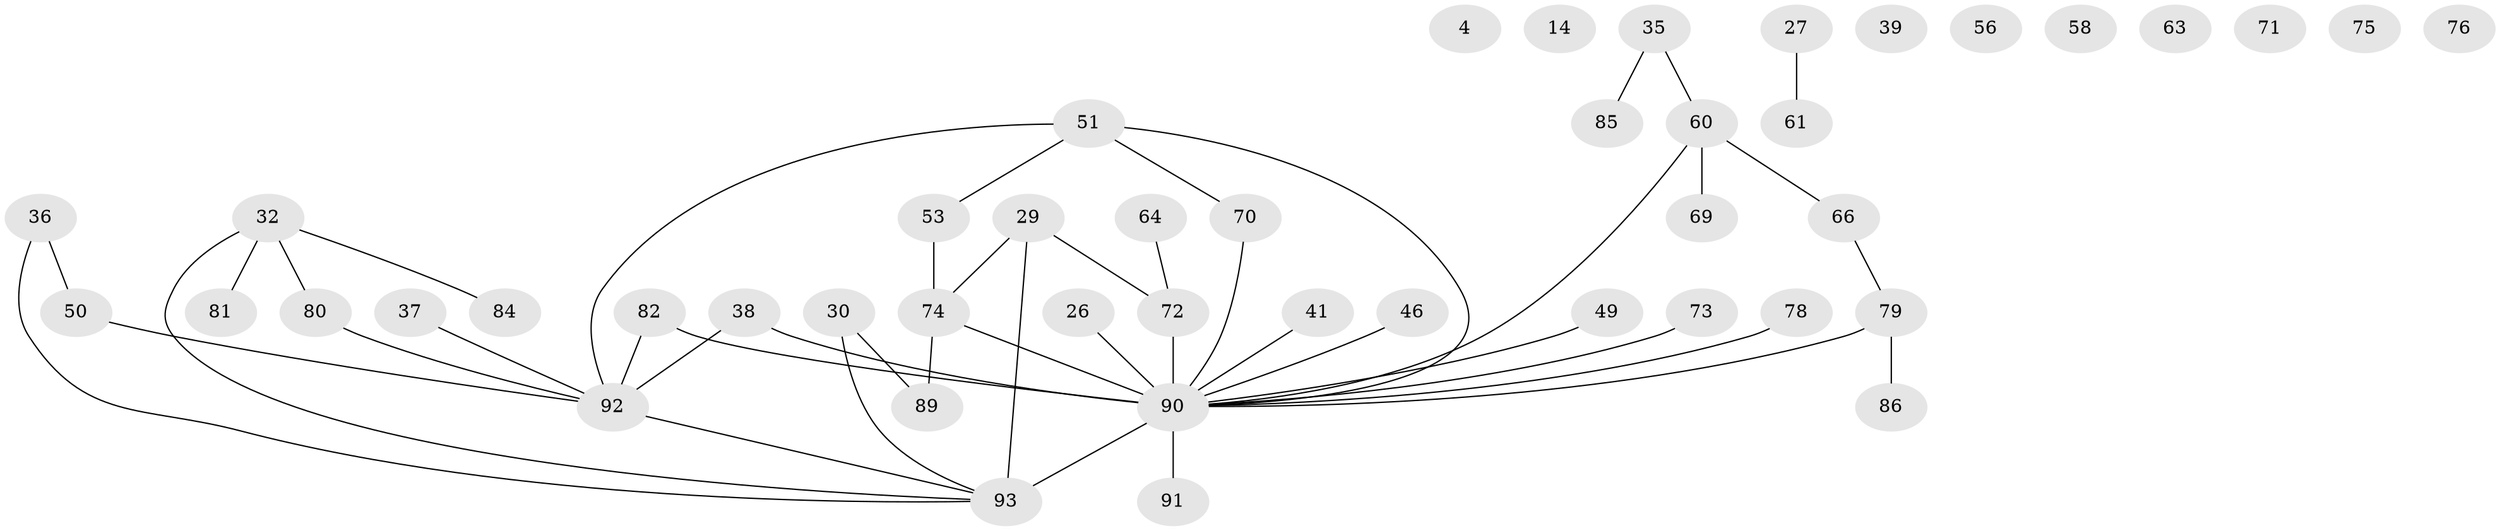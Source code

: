 // original degree distribution, {3: 0.23655913978494625, 2: 0.23655913978494625, 1: 0.22580645161290322, 0: 0.0967741935483871, 5: 0.03225806451612903, 4: 0.17204301075268819}
// Generated by graph-tools (version 1.1) at 2025/40/03/09/25 04:40:09]
// undirected, 46 vertices, 46 edges
graph export_dot {
graph [start="1"]
  node [color=gray90,style=filled];
  4;
  14;
  26;
  27;
  29;
  30;
  32 [super="+18"];
  35 [super="+17"];
  36;
  37;
  38 [super="+24+22"];
  39;
  41;
  46;
  49;
  50 [super="+7"];
  51;
  53;
  56;
  58;
  60;
  61;
  63;
  64;
  66;
  69;
  70;
  71;
  72 [super="+13"];
  73 [super="+44+62"];
  74 [super="+34+40"];
  75;
  76;
  78;
  79;
  80;
  81;
  82 [super="+45"];
  84;
  85;
  86;
  89 [super="+11"];
  90 [super="+83+67+77+88"];
  91;
  92 [super="+16+42"];
  93 [super="+48+68"];
  26 -- 90;
  27 -- 61;
  29 -- 72 [weight=2];
  29 -- 74;
  29 -- 93 [weight=2];
  30 -- 89;
  30 -- 93;
  32 -- 80;
  32 -- 81;
  32 -- 84;
  32 -- 93;
  35 -- 85;
  35 -- 60;
  36 -- 93;
  36 -- 50;
  37 -- 92;
  38 -- 90 [weight=4];
  38 -- 92 [weight=2];
  41 -- 90;
  46 -- 90;
  49 -- 90;
  50 -- 92;
  51 -- 53;
  51 -- 70;
  51 -- 92;
  51 -- 90;
  53 -- 74;
  60 -- 66;
  60 -- 69;
  60 -- 90;
  64 -- 72;
  66 -- 79;
  70 -- 90;
  72 -- 90 [weight=2];
  73 -- 90 [weight=2];
  74 -- 89;
  74 -- 90;
  78 -- 90;
  79 -- 86;
  79 -- 90 [weight=2];
  80 -- 92;
  82 -- 92;
  82 -- 90;
  90 -- 93 [weight=4];
  90 -- 91;
  92 -- 93;
}
